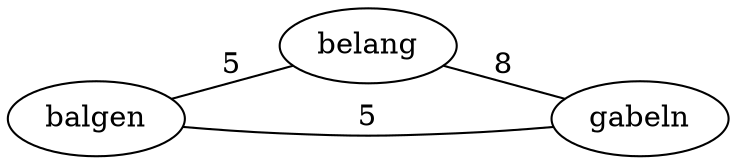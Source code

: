 graph {
	 graph [ rankdir=LR ]
    balgen -- belang [ label="5" ];
    balgen -- gabeln [ label="5" ];
    belang -- gabeln [ label="8" ];
}
